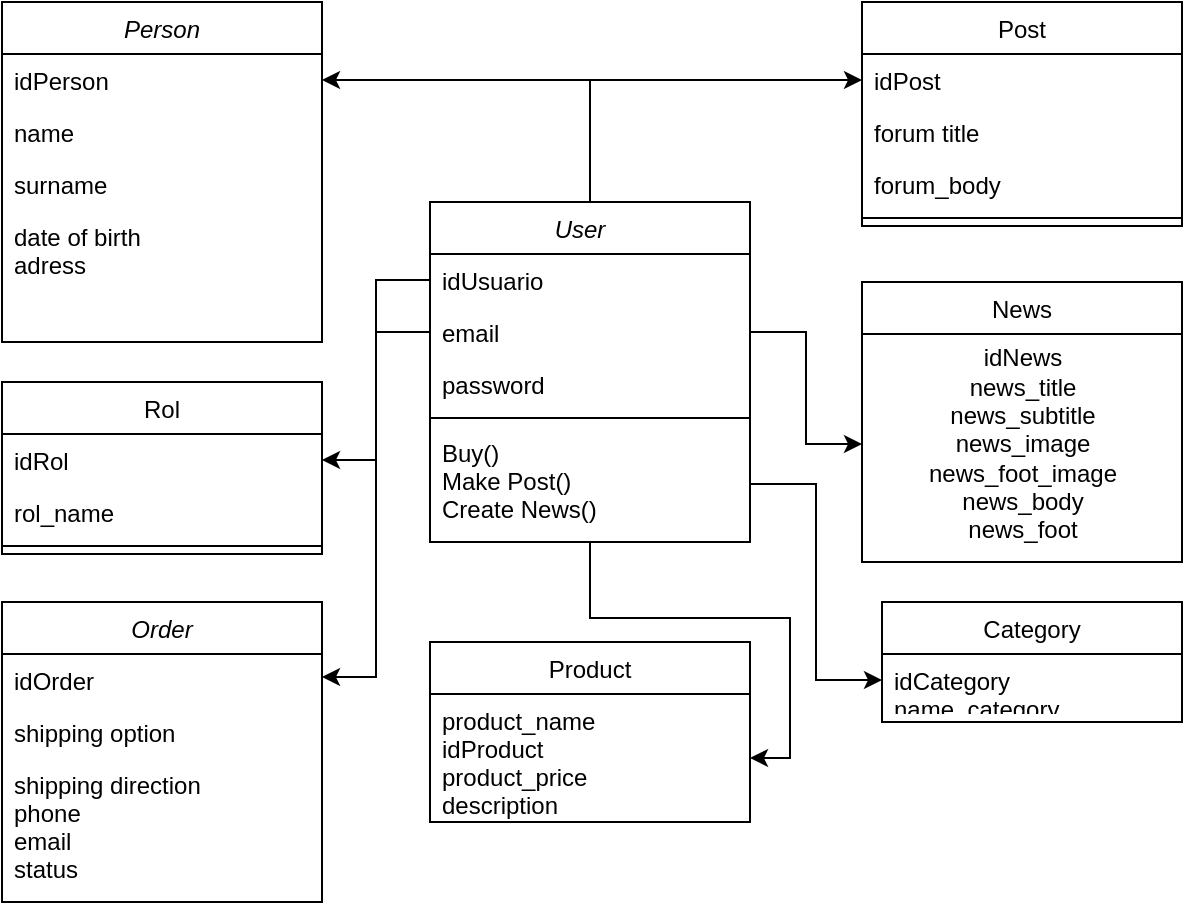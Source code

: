 <mxfile version="20.5.1" type="device"><diagram id="C5RBs43oDa-KdzZeNtuy" name="Page-1"><mxGraphModel dx="847" dy="664" grid="1" gridSize="10" guides="1" tooltips="1" connect="1" arrows="1" fold="1" page="1" pageScale="1" pageWidth="827" pageHeight="1169" math="0" shadow="0"><root><mxCell id="WIyWlLk6GJQsqaUBKTNV-0"/><mxCell id="WIyWlLk6GJQsqaUBKTNV-1" parent="WIyWlLk6GJQsqaUBKTNV-0"/><mxCell id="zkfFHV4jXpPFQw0GAbJ--0" value="Person" style="swimlane;fontStyle=2;align=center;verticalAlign=top;childLayout=stackLayout;horizontal=1;startSize=26;horizontalStack=0;resizeParent=1;resizeLast=0;collapsible=1;marginBottom=0;rounded=0;shadow=0;strokeWidth=1;" parent="WIyWlLk6GJQsqaUBKTNV-1" vertex="1"><mxGeometry x="120" y="60" width="160" height="170" as="geometry"><mxRectangle x="230" y="140" width="160" height="26" as="alternateBounds"/></mxGeometry></mxCell><mxCell id="zkfFHV4jXpPFQw0GAbJ--1" value="idPerson" style="text;align=left;verticalAlign=top;spacingLeft=4;spacingRight=4;overflow=hidden;rotatable=0;points=[[0,0.5],[1,0.5]];portConstraint=eastwest;" parent="zkfFHV4jXpPFQw0GAbJ--0" vertex="1"><mxGeometry y="26" width="160" height="26" as="geometry"/></mxCell><mxCell id="zkfFHV4jXpPFQw0GAbJ--2" value="name" style="text;align=left;verticalAlign=top;spacingLeft=4;spacingRight=4;overflow=hidden;rotatable=0;points=[[0,0.5],[1,0.5]];portConstraint=eastwest;rounded=0;shadow=0;html=0;" parent="zkfFHV4jXpPFQw0GAbJ--0" vertex="1"><mxGeometry y="52" width="160" height="26" as="geometry"/></mxCell><mxCell id="zkfFHV4jXpPFQw0GAbJ--3" value="surname" style="text;align=left;verticalAlign=top;spacingLeft=4;spacingRight=4;overflow=hidden;rotatable=0;points=[[0,0.5],[1,0.5]];portConstraint=eastwest;rounded=0;shadow=0;html=0;" parent="zkfFHV4jXpPFQw0GAbJ--0" vertex="1"><mxGeometry y="78" width="160" height="26" as="geometry"/></mxCell><mxCell id="zkfFHV4jXpPFQw0GAbJ--5" value="date of birth&#10;adress" style="text;align=left;verticalAlign=top;spacingLeft=4;spacingRight=4;overflow=hidden;rotatable=0;points=[[0,0.5],[1,0.5]];portConstraint=eastwest;" parent="zkfFHV4jXpPFQw0GAbJ--0" vertex="1"><mxGeometry y="104" width="160" height="58" as="geometry"/></mxCell><mxCell id="zkfFHV4jXpPFQw0GAbJ--6" value="Rol" style="swimlane;fontStyle=0;align=center;verticalAlign=top;childLayout=stackLayout;horizontal=1;startSize=26;horizontalStack=0;resizeParent=1;resizeLast=0;collapsible=1;marginBottom=0;rounded=0;shadow=0;strokeWidth=1;" parent="WIyWlLk6GJQsqaUBKTNV-1" vertex="1"><mxGeometry x="120" y="250" width="160" height="86" as="geometry"><mxRectangle x="130" y="380" width="160" height="26" as="alternateBounds"/></mxGeometry></mxCell><mxCell id="zkfFHV4jXpPFQw0GAbJ--7" value="idRol" style="text;align=left;verticalAlign=top;spacingLeft=4;spacingRight=4;overflow=hidden;rotatable=0;points=[[0,0.5],[1,0.5]];portConstraint=eastwest;" parent="zkfFHV4jXpPFQw0GAbJ--6" vertex="1"><mxGeometry y="26" width="160" height="26" as="geometry"/></mxCell><mxCell id="zkfFHV4jXpPFQw0GAbJ--8" value="rol_name" style="text;align=left;verticalAlign=top;spacingLeft=4;spacingRight=4;overflow=hidden;rotatable=0;points=[[0,0.5],[1,0.5]];portConstraint=eastwest;rounded=0;shadow=0;html=0;" parent="zkfFHV4jXpPFQw0GAbJ--6" vertex="1"><mxGeometry y="52" width="160" height="26" as="geometry"/></mxCell><mxCell id="zkfFHV4jXpPFQw0GAbJ--9" value="" style="line;html=1;strokeWidth=1;align=left;verticalAlign=middle;spacingTop=-1;spacingLeft=3;spacingRight=3;rotatable=0;labelPosition=right;points=[];portConstraint=eastwest;" parent="zkfFHV4jXpPFQw0GAbJ--6" vertex="1"><mxGeometry y="78" width="160" height="8" as="geometry"/></mxCell><mxCell id="zkfFHV4jXpPFQw0GAbJ--13" value="News" style="swimlane;fontStyle=0;align=center;verticalAlign=top;childLayout=stackLayout;horizontal=1;startSize=26;horizontalStack=0;resizeParent=1;resizeLast=0;collapsible=1;marginBottom=0;rounded=0;shadow=0;strokeWidth=1;" parent="WIyWlLk6GJQsqaUBKTNV-1" vertex="1"><mxGeometry x="550" y="200" width="160" height="140" as="geometry"><mxRectangle x="340" y="380" width="170" height="26" as="alternateBounds"/></mxGeometry></mxCell><mxCell id="S_BkAoBkB1nPnnmDkRot-22" value="&lt;span style=&quot;text-align: left;&quot;&gt;idNews&lt;/span&gt;&lt;br style=&quot;padding: 0px; margin: 0px; text-align: left;&quot;&gt;&lt;span style=&quot;text-align: left;&quot;&gt;news_title&lt;/span&gt;&lt;br style=&quot;padding: 0px; margin: 0px; text-align: left;&quot;&gt;&lt;span style=&quot;text-align: left;&quot;&gt;news_subtitle&lt;/span&gt;&lt;br style=&quot;padding: 0px; margin: 0px; text-align: left;&quot;&gt;&lt;span style=&quot;text-align: left;&quot;&gt;news_image&lt;/span&gt;&lt;br style=&quot;padding: 0px; margin: 0px; text-align: left;&quot;&gt;&lt;span style=&quot;text-align: left;&quot;&gt;news_foot_image&lt;/span&gt;&lt;br style=&quot;padding: 0px; margin: 0px; text-align: left;&quot;&gt;&lt;span style=&quot;text-align: left;&quot;&gt;news_body&lt;/span&gt;&lt;br style=&quot;padding: 0px; margin: 0px; text-align: left;&quot;&gt;&lt;span style=&quot;text-align: left;&quot;&gt;news_foot&lt;/span&gt;" style="text;html=1;align=center;verticalAlign=middle;resizable=0;points=[];autosize=1;strokeColor=none;fillColor=none;" vertex="1" parent="zkfFHV4jXpPFQw0GAbJ--13"><mxGeometry y="26" width="160" height="110" as="geometry"/></mxCell><mxCell id="zkfFHV4jXpPFQw0GAbJ--17" value="Post" style="swimlane;fontStyle=0;align=center;verticalAlign=top;childLayout=stackLayout;horizontal=1;startSize=26;horizontalStack=0;resizeParent=1;resizeLast=0;collapsible=1;marginBottom=0;rounded=0;shadow=0;strokeWidth=1;" parent="WIyWlLk6GJQsqaUBKTNV-1" vertex="1"><mxGeometry x="550" y="60" width="160" height="112" as="geometry"><mxRectangle x="550" y="140" width="160" height="26" as="alternateBounds"/></mxGeometry></mxCell><mxCell id="zkfFHV4jXpPFQw0GAbJ--18" value="idPost" style="text;align=left;verticalAlign=top;spacingLeft=4;spacingRight=4;overflow=hidden;rotatable=0;points=[[0,0.5],[1,0.5]];portConstraint=eastwest;" parent="zkfFHV4jXpPFQw0GAbJ--17" vertex="1"><mxGeometry y="26" width="160" height="26" as="geometry"/></mxCell><mxCell id="zkfFHV4jXpPFQw0GAbJ--19" value="forum title" style="text;align=left;verticalAlign=top;spacingLeft=4;spacingRight=4;overflow=hidden;rotatable=0;points=[[0,0.5],[1,0.5]];portConstraint=eastwest;rounded=0;shadow=0;html=0;" parent="zkfFHV4jXpPFQw0GAbJ--17" vertex="1"><mxGeometry y="52" width="160" height="26" as="geometry"/></mxCell><mxCell id="zkfFHV4jXpPFQw0GAbJ--20" value="forum_body" style="text;align=left;verticalAlign=top;spacingLeft=4;spacingRight=4;overflow=hidden;rotatable=0;points=[[0,0.5],[1,0.5]];portConstraint=eastwest;rounded=0;shadow=0;html=0;" parent="zkfFHV4jXpPFQw0GAbJ--17" vertex="1"><mxGeometry y="78" width="160" height="26" as="geometry"/></mxCell><mxCell id="zkfFHV4jXpPFQw0GAbJ--23" value="" style="line;html=1;strokeWidth=1;align=left;verticalAlign=middle;spacingTop=-1;spacingLeft=3;spacingRight=3;rotatable=0;labelPosition=right;points=[];portConstraint=eastwest;" parent="zkfFHV4jXpPFQw0GAbJ--17" vertex="1"><mxGeometry y="104" width="160" height="8" as="geometry"/></mxCell><mxCell id="S_BkAoBkB1nPnnmDkRot-23" value="" style="edgeStyle=orthogonalEdgeStyle;rounded=0;orthogonalLoop=1;jettySize=auto;html=1;entryX=1;entryY=0.5;entryDx=0;entryDy=0;" edge="1" parent="WIyWlLk6GJQsqaUBKTNV-1" source="S_BkAoBkB1nPnnmDkRot-0" target="zkfFHV4jXpPFQw0GAbJ--1"><mxGeometry relative="1" as="geometry"/></mxCell><mxCell id="S_BkAoBkB1nPnnmDkRot-28" value="" style="edgeStyle=orthogonalEdgeStyle;rounded=0;orthogonalLoop=1;jettySize=auto;html=1;entryX=0;entryY=0.5;entryDx=0;entryDy=0;" edge="1" parent="WIyWlLk6GJQsqaUBKTNV-1" source="S_BkAoBkB1nPnnmDkRot-0" target="zkfFHV4jXpPFQw0GAbJ--18"><mxGeometry relative="1" as="geometry"><mxPoint x="540" y="100" as="targetPoint"/></mxGeometry></mxCell><mxCell id="S_BkAoBkB1nPnnmDkRot-29" value="" style="edgeStyle=orthogonalEdgeStyle;rounded=0;orthogonalLoop=1;jettySize=auto;html=1;" edge="1" parent="WIyWlLk6GJQsqaUBKTNV-1" source="S_BkAoBkB1nPnnmDkRot-0" target="S_BkAoBkB1nPnnmDkRot-17"><mxGeometry relative="1" as="geometry"/></mxCell><mxCell id="S_BkAoBkB1nPnnmDkRot-0" value="User   &#10;    &#10;" style="swimlane;fontStyle=2;align=center;verticalAlign=top;childLayout=stackLayout;horizontal=1;startSize=26;horizontalStack=0;resizeParent=1;resizeLast=0;collapsible=1;marginBottom=0;rounded=0;shadow=0;strokeWidth=1;" vertex="1" parent="WIyWlLk6GJQsqaUBKTNV-1"><mxGeometry x="334" y="160" width="160" height="170" as="geometry"><mxRectangle x="230" y="140" width="160" height="26" as="alternateBounds"/></mxGeometry></mxCell><mxCell id="S_BkAoBkB1nPnnmDkRot-1" value="idUsuario    " style="text;align=left;verticalAlign=top;spacingLeft=4;spacingRight=4;overflow=hidden;rotatable=0;points=[[0,0.5],[1,0.5]];portConstraint=eastwest;" vertex="1" parent="S_BkAoBkB1nPnnmDkRot-0"><mxGeometry y="26" width="160" height="26" as="geometry"/></mxCell><mxCell id="S_BkAoBkB1nPnnmDkRot-2" value="email" style="text;align=left;verticalAlign=top;spacingLeft=4;spacingRight=4;overflow=hidden;rotatable=0;points=[[0,0.5],[1,0.5]];portConstraint=eastwest;rounded=0;shadow=0;html=0;" vertex="1" parent="S_BkAoBkB1nPnnmDkRot-0"><mxGeometry y="52" width="160" height="26" as="geometry"/></mxCell><mxCell id="S_BkAoBkB1nPnnmDkRot-3" value="password" style="text;align=left;verticalAlign=top;spacingLeft=4;spacingRight=4;overflow=hidden;rotatable=0;points=[[0,0.5],[1,0.5]];portConstraint=eastwest;rounded=0;shadow=0;html=0;" vertex="1" parent="S_BkAoBkB1nPnnmDkRot-0"><mxGeometry y="78" width="160" height="26" as="geometry"/></mxCell><mxCell id="S_BkAoBkB1nPnnmDkRot-4" value="" style="line;html=1;strokeWidth=1;align=left;verticalAlign=middle;spacingTop=-1;spacingLeft=3;spacingRight=3;rotatable=0;labelPosition=right;points=[];portConstraint=eastwest;" vertex="1" parent="S_BkAoBkB1nPnnmDkRot-0"><mxGeometry y="104" width="160" height="8" as="geometry"/></mxCell><mxCell id="S_BkAoBkB1nPnnmDkRot-5" value="Buy()&#10;Make Post()&#10;Create News()" style="text;align=left;verticalAlign=top;spacingLeft=4;spacingRight=4;overflow=hidden;rotatable=0;points=[[0,0.5],[1,0.5]];portConstraint=eastwest;" vertex="1" parent="S_BkAoBkB1nPnnmDkRot-0"><mxGeometry y="112" width="160" height="58" as="geometry"/></mxCell><mxCell id="S_BkAoBkB1nPnnmDkRot-6" value="Order" style="swimlane;fontStyle=2;align=center;verticalAlign=top;childLayout=stackLayout;horizontal=1;startSize=26;horizontalStack=0;resizeParent=1;resizeLast=0;collapsible=1;marginBottom=0;rounded=0;shadow=0;strokeWidth=1;" vertex="1" parent="WIyWlLk6GJQsqaUBKTNV-1"><mxGeometry x="120" y="360" width="160" height="150" as="geometry"><mxRectangle x="230" y="140" width="160" height="26" as="alternateBounds"/></mxGeometry></mxCell><mxCell id="S_BkAoBkB1nPnnmDkRot-7" value="idOrder" style="text;align=left;verticalAlign=top;spacingLeft=4;spacingRight=4;overflow=hidden;rotatable=0;points=[[0,0.5],[1,0.5]];portConstraint=eastwest;" vertex="1" parent="S_BkAoBkB1nPnnmDkRot-6"><mxGeometry y="26" width="160" height="26" as="geometry"/></mxCell><mxCell id="S_BkAoBkB1nPnnmDkRot-8" value="shipping option" style="text;align=left;verticalAlign=top;spacingLeft=4;spacingRight=4;overflow=hidden;rotatable=0;points=[[0,0.5],[1,0.5]];portConstraint=eastwest;rounded=0;shadow=0;html=0;" vertex="1" parent="S_BkAoBkB1nPnnmDkRot-6"><mxGeometry y="52" width="160" height="26" as="geometry"/></mxCell><mxCell id="S_BkAoBkB1nPnnmDkRot-9" value="shipping direction&#10;phone&#10;email&#10;status&#10;" style="text;align=left;verticalAlign=top;spacingLeft=4;spacingRight=4;overflow=hidden;rotatable=0;points=[[0,0.5],[1,0.5]];portConstraint=eastwest;rounded=0;shadow=0;html=0;" vertex="1" parent="S_BkAoBkB1nPnnmDkRot-6"><mxGeometry y="78" width="160" height="72" as="geometry"/></mxCell><mxCell id="S_BkAoBkB1nPnnmDkRot-12" value="Category" style="swimlane;fontStyle=0;align=center;verticalAlign=top;childLayout=stackLayout;horizontal=1;startSize=26;horizontalStack=0;resizeParent=1;resizeLast=0;collapsible=1;marginBottom=0;rounded=0;shadow=0;strokeWidth=1;" vertex="1" parent="WIyWlLk6GJQsqaUBKTNV-1"><mxGeometry x="560" y="360" width="150" height="60" as="geometry"><mxRectangle x="340" y="380" width="170" height="26" as="alternateBounds"/></mxGeometry></mxCell><mxCell id="S_BkAoBkB1nPnnmDkRot-13" value="idCategory&#10;name_category" style="text;align=left;verticalAlign=top;spacingLeft=4;spacingRight=4;overflow=hidden;rotatable=0;points=[[0,0.5],[1,0.5]];portConstraint=eastwest;" vertex="1" parent="S_BkAoBkB1nPnnmDkRot-12"><mxGeometry y="26" width="150" height="26" as="geometry"/></mxCell><mxCell id="S_BkAoBkB1nPnnmDkRot-16" value="Product" style="swimlane;fontStyle=0;align=center;verticalAlign=top;childLayout=stackLayout;horizontal=1;startSize=26;horizontalStack=0;resizeParent=1;resizeLast=0;collapsible=1;marginBottom=0;rounded=0;shadow=0;strokeWidth=1;" vertex="1" parent="WIyWlLk6GJQsqaUBKTNV-1"><mxGeometry x="334" y="380" width="160" height="90" as="geometry"><mxRectangle x="340" y="380" width="170" height="26" as="alternateBounds"/></mxGeometry></mxCell><mxCell id="S_BkAoBkB1nPnnmDkRot-17" value="product_name&#10;idProduct&#10;product_price&#10;description" style="text;align=left;verticalAlign=top;spacingLeft=4;spacingRight=4;overflow=hidden;rotatable=0;points=[[0,0.5],[1,0.5]];portConstraint=eastwest;" vertex="1" parent="S_BkAoBkB1nPnnmDkRot-16"><mxGeometry y="26" width="160" height="64" as="geometry"/></mxCell><mxCell id="S_BkAoBkB1nPnnmDkRot-25" value="" style="edgeStyle=orthogonalEdgeStyle;rounded=0;orthogonalLoop=1;jettySize=auto;html=1;entryX=1;entryY=0.5;entryDx=0;entryDy=0;" edge="1" parent="WIyWlLk6GJQsqaUBKTNV-1" source="S_BkAoBkB1nPnnmDkRot-1" target="zkfFHV4jXpPFQw0GAbJ--7"><mxGeometry relative="1" as="geometry"/></mxCell><mxCell id="S_BkAoBkB1nPnnmDkRot-26" value="" style="edgeStyle=orthogonalEdgeStyle;rounded=0;orthogonalLoop=1;jettySize=auto;html=1;entryX=1;entryY=0.25;entryDx=0;entryDy=0;" edge="1" parent="WIyWlLk6GJQsqaUBKTNV-1" source="S_BkAoBkB1nPnnmDkRot-2" target="S_BkAoBkB1nPnnmDkRot-6"><mxGeometry relative="1" as="geometry"/></mxCell><mxCell id="S_BkAoBkB1nPnnmDkRot-30" value="" style="edgeStyle=orthogonalEdgeStyle;rounded=0;orthogonalLoop=1;jettySize=auto;html=1;" edge="1" parent="WIyWlLk6GJQsqaUBKTNV-1" source="S_BkAoBkB1nPnnmDkRot-2" target="S_BkAoBkB1nPnnmDkRot-22"><mxGeometry relative="1" as="geometry"/></mxCell><mxCell id="S_BkAoBkB1nPnnmDkRot-31" value="" style="edgeStyle=orthogonalEdgeStyle;rounded=0;orthogonalLoop=1;jettySize=auto;html=1;entryX=0;entryY=0.5;entryDx=0;entryDy=0;" edge="1" parent="WIyWlLk6GJQsqaUBKTNV-1" source="S_BkAoBkB1nPnnmDkRot-5" target="S_BkAoBkB1nPnnmDkRot-13"><mxGeometry relative="1" as="geometry"/></mxCell></root></mxGraphModel></diagram></mxfile>